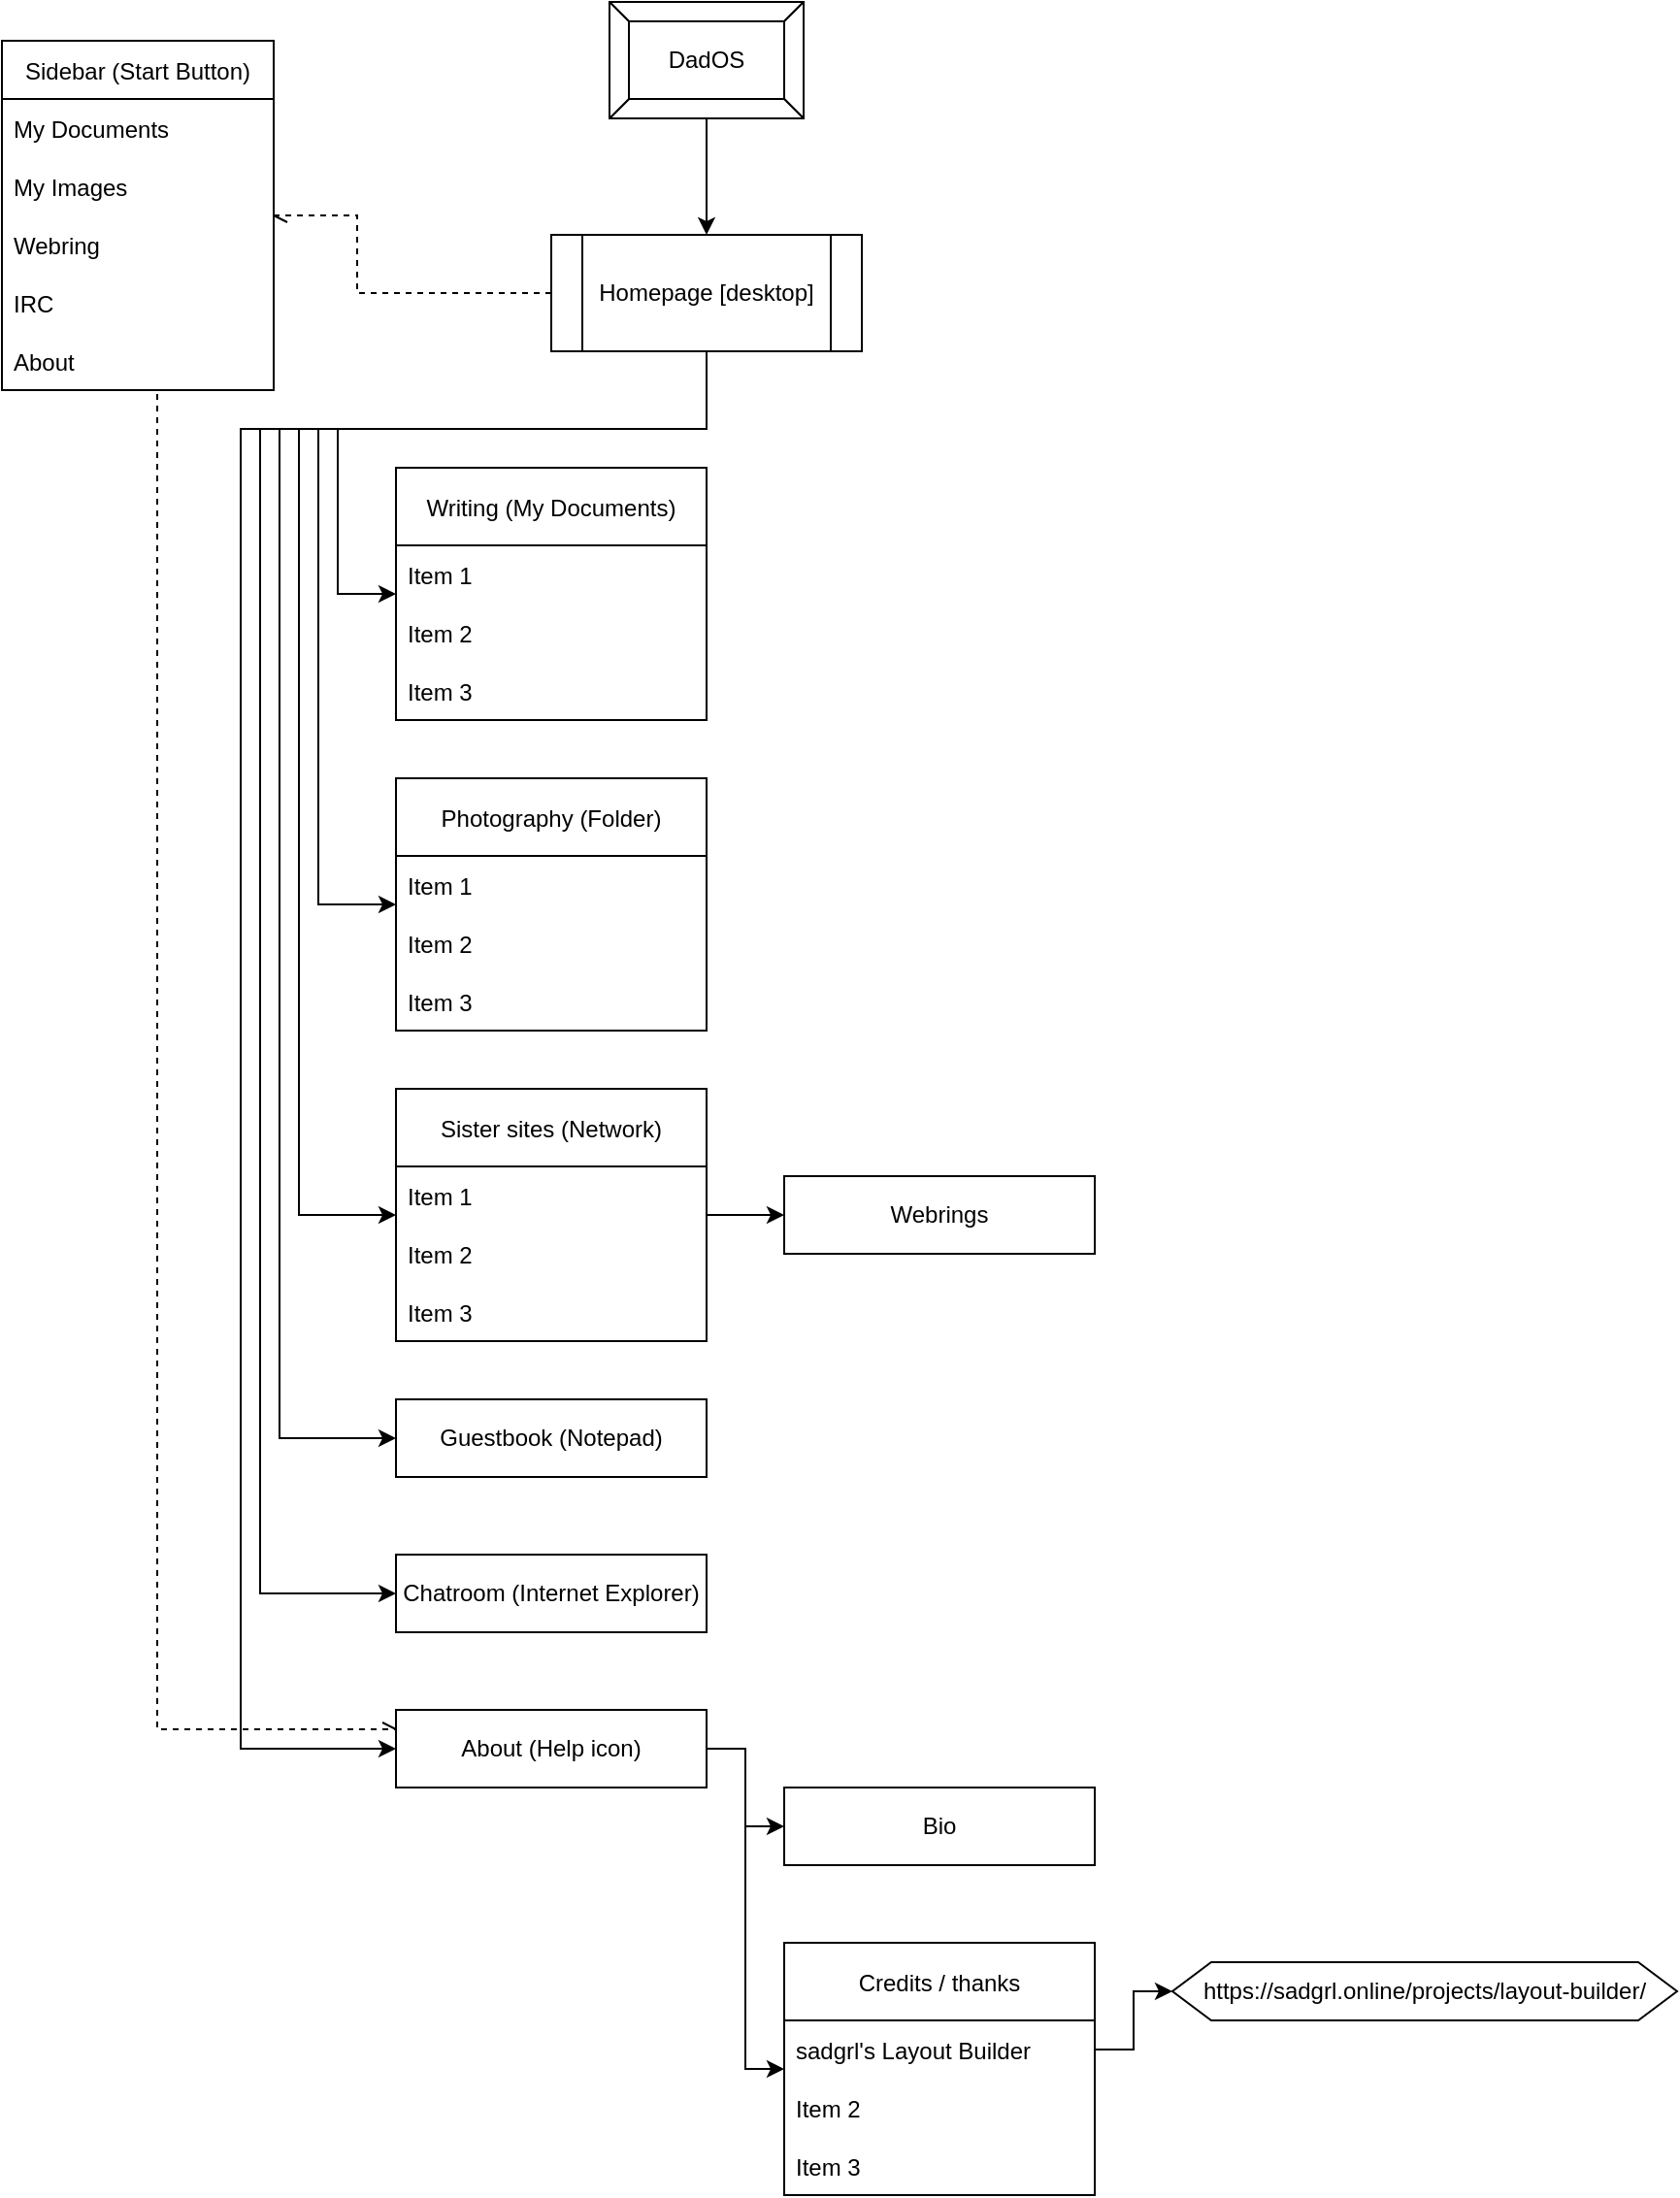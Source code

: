 <mxfile version="20.5.2" type="onedrive"><diagram name="Page-1" id="2c0d36ab-eaac-3732-788b-9136903baeff"><mxGraphModel grid="1" page="1" gridSize="10" guides="1" tooltips="1" connect="1" arrows="1" fold="1" pageScale="1.5" pageWidth="1169" pageHeight="827" background="none" math="0" shadow="0"><root><mxCell id="0"/><mxCell id="1" parent="0"/><mxCell id="g5wH9F-Kzj5jRo30LGMI-151" style="edgeStyle=orthogonalEdgeStyle;rounded=0;orthogonalLoop=1;jettySize=auto;html=1;entryX=0;entryY=0.5;entryDx=0;entryDy=0;exitX=0.5;exitY=1;exitDx=0;exitDy=0;" edge="1" parent="1" source="g5wH9F-Kzj5jRo30LGMI-126" target="g5wH9F-Kzj5jRo30LGMI-143"><mxGeometry relative="1" as="geometry"><Array as="points"><mxPoint x="883" y="290"/><mxPoint x="683" y="290"/><mxPoint x="683" y="535"/></Array></mxGeometry></mxCell><mxCell id="g5wH9F-Kzj5jRo30LGMI-152" style="edgeStyle=orthogonalEdgeStyle;rounded=0;orthogonalLoop=1;jettySize=auto;html=1;exitX=0.5;exitY=1;exitDx=0;exitDy=0;entryX=0;entryY=0.5;entryDx=0;entryDy=0;" edge="1" parent="1" source="g5wH9F-Kzj5jRo30LGMI-126" target="g5wH9F-Kzj5jRo30LGMI-139"><mxGeometry relative="1" as="geometry"><mxPoint x="363" y="310" as="targetPoint"/><Array as="points"><mxPoint x="883" y="290"/><mxPoint x="693" y="290"/><mxPoint x="693" y="375"/></Array></mxGeometry></mxCell><mxCell id="g5wH9F-Kzj5jRo30LGMI-158" style="edgeStyle=orthogonalEdgeStyle;rounded=0;orthogonalLoop=1;jettySize=auto;html=1;entryX=1;entryY=0.5;entryDx=0;entryDy=0;dashed=1;exitX=0;exitY=0.5;exitDx=0;exitDy=0;endArrow=openAsync;endFill=0;" edge="1" parent="1" source="g5wH9F-Kzj5jRo30LGMI-126" target="g5wH9F-Kzj5jRo30LGMI-154"><mxGeometry relative="1" as="geometry"><mxPoint x="623" y="190" as="targetPoint"/><Array as="points"><mxPoint x="703" y="220"/><mxPoint x="703" y="180"/></Array></mxGeometry></mxCell><mxCell id="G39aBKThxaS1sTjMxnw0-1" style="edgeStyle=orthogonalEdgeStyle;rounded=0;orthogonalLoop=1;jettySize=auto;html=1;entryX=0;entryY=0.5;entryDx=0;entryDy=0;exitX=0.5;exitY=1;exitDx=0;exitDy=0;" edge="1" parent="1" source="g5wH9F-Kzj5jRo30LGMI-126" target="g5wH9F-Kzj5jRo30LGMI-153"><mxGeometry relative="1" as="geometry"><Array as="points"><mxPoint x="883" y="290"/><mxPoint x="663" y="290"/><mxPoint x="663" y="810"/></Array></mxGeometry></mxCell><mxCell id="G39aBKThxaS1sTjMxnw0-7" style="edgeStyle=orthogonalEdgeStyle;rounded=0;orthogonalLoop=1;jettySize=auto;html=1;entryX=0;entryY=0.5;entryDx=0;entryDy=0;exitX=0.5;exitY=1;exitDx=0;exitDy=0;" edge="1" parent="1" source="g5wH9F-Kzj5jRo30LGMI-126" target="G39aBKThxaS1sTjMxnw0-2"><mxGeometry relative="1" as="geometry"><Array as="points"><mxPoint x="883" y="290"/><mxPoint x="673" y="290"/><mxPoint x="673" y="695"/></Array></mxGeometry></mxCell><mxCell id="G39aBKThxaS1sTjMxnw0-8" style="edgeStyle=orthogonalEdgeStyle;rounded=0;orthogonalLoop=1;jettySize=auto;html=1;entryX=0;entryY=0.5;entryDx=0;entryDy=0;exitX=0.5;exitY=1;exitDx=0;exitDy=0;" edge="1" parent="1" source="g5wH9F-Kzj5jRo30LGMI-126" target="G39aBKThxaS1sTjMxnw0-6"><mxGeometry relative="1" as="geometry"><Array as="points"><mxPoint x="883" y="290"/><mxPoint x="643" y="290"/><mxPoint x="643" y="970"/></Array></mxGeometry></mxCell><mxCell id="G39aBKThxaS1sTjMxnw0-17" style="edgeStyle=orthogonalEdgeStyle;rounded=0;orthogonalLoop=1;jettySize=auto;html=1;entryX=0;entryY=0.5;entryDx=0;entryDy=0;" edge="1" parent="1" source="g5wH9F-Kzj5jRo30LGMI-126" target="G39aBKThxaS1sTjMxnw0-15"><mxGeometry relative="1" as="geometry"><Array as="points"><mxPoint x="883" y="290"/><mxPoint x="653" y="290"/><mxPoint x="653" y="890"/></Array></mxGeometry></mxCell><mxCell id="g5wH9F-Kzj5jRo30LGMI-126" value="Homepage [desktop]" style="shape=process;whiteSpace=wrap;html=1;backgroundOutline=1;fontFamily=Helvetica;fontSize=12;fontColor=default;align=center;strokeColor=default;fillColor=default;" vertex="1" parent="1"><mxGeometry x="803" y="190" width="160" height="60" as="geometry"/></mxCell><mxCell id="g5wH9F-Kzj5jRo30LGMI-139" value="Writing (My Documents)" style="swimlane;fontStyle=0;childLayout=stackLayout;horizontal=1;startSize=40;horizontalStack=0;resizeParent=1;resizeParentMax=0;resizeLast=0;collapsible=1;marginBottom=0;" vertex="1" parent="1"><mxGeometry x="723" y="310" width="160" height="130" as="geometry"><mxRectangle x="700" y="200" width="160" height="40" as="alternateBounds"/></mxGeometry></mxCell><mxCell id="g5wH9F-Kzj5jRo30LGMI-140" value="Item 1" style="text;strokeColor=none;fillColor=none;align=left;verticalAlign=middle;spacingLeft=4;spacingRight=4;overflow=hidden;points=[[0,0.5],[1,0.5]];portConstraint=eastwest;rotatable=0;" vertex="1" parent="g5wH9F-Kzj5jRo30LGMI-139"><mxGeometry y="40" width="160" height="30" as="geometry"/></mxCell><mxCell id="g5wH9F-Kzj5jRo30LGMI-141" value="Item 2" style="text;strokeColor=none;fillColor=none;align=left;verticalAlign=middle;spacingLeft=4;spacingRight=4;overflow=hidden;points=[[0,0.5],[1,0.5]];portConstraint=eastwest;rotatable=0;" vertex="1" parent="g5wH9F-Kzj5jRo30LGMI-139"><mxGeometry y="70" width="160" height="30" as="geometry"/></mxCell><mxCell id="g5wH9F-Kzj5jRo30LGMI-142" value="Item 3" style="text;strokeColor=none;fillColor=none;align=left;verticalAlign=middle;spacingLeft=4;spacingRight=4;overflow=hidden;points=[[0,0.5],[1,0.5]];portConstraint=eastwest;rotatable=0;" vertex="1" parent="g5wH9F-Kzj5jRo30LGMI-139"><mxGeometry y="100" width="160" height="30" as="geometry"/></mxCell><mxCell id="g5wH9F-Kzj5jRo30LGMI-143" value="Photography (Folder)" style="swimlane;fontStyle=0;childLayout=stackLayout;horizontal=1;startSize=40;horizontalStack=0;resizeParent=1;resizeParentMax=0;resizeLast=0;collapsible=1;marginBottom=0;" vertex="1" parent="1"><mxGeometry x="723" y="470" width="160" height="130" as="geometry"><mxRectangle x="700" y="360" width="160" height="40" as="alternateBounds"/></mxGeometry></mxCell><mxCell id="g5wH9F-Kzj5jRo30LGMI-144" value="Item 1" style="text;strokeColor=none;fillColor=none;align=left;verticalAlign=middle;spacingLeft=4;spacingRight=4;overflow=hidden;points=[[0,0.5],[1,0.5]];portConstraint=eastwest;rotatable=0;" vertex="1" parent="g5wH9F-Kzj5jRo30LGMI-143"><mxGeometry y="40" width="160" height="30" as="geometry"/></mxCell><mxCell id="g5wH9F-Kzj5jRo30LGMI-145" value="Item 2" style="text;strokeColor=none;fillColor=none;align=left;verticalAlign=middle;spacingLeft=4;spacingRight=4;overflow=hidden;points=[[0,0.5],[1,0.5]];portConstraint=eastwest;rotatable=0;" vertex="1" parent="g5wH9F-Kzj5jRo30LGMI-143"><mxGeometry y="70" width="160" height="30" as="geometry"/></mxCell><mxCell id="g5wH9F-Kzj5jRo30LGMI-146" value="Item 3" style="text;strokeColor=none;fillColor=none;align=left;verticalAlign=middle;spacingLeft=4;spacingRight=4;overflow=hidden;points=[[0,0.5],[1,0.5]];portConstraint=eastwest;rotatable=0;" vertex="1" parent="g5wH9F-Kzj5jRo30LGMI-143"><mxGeometry y="100" width="160" height="30" as="geometry"/></mxCell><mxCell id="g5wH9F-Kzj5jRo30LGMI-153" value="Guestbook (Notepad)" style="rounded=0;whiteSpace=wrap;html=1;" vertex="1" parent="1"><mxGeometry x="723" y="790" width="160" height="40" as="geometry"/></mxCell><mxCell id="g5wH9F-Kzj5jRo30LGMI-154" value="Sidebar (Start Button)" style="swimlane;fontStyle=0;childLayout=stackLayout;horizontal=1;startSize=30;horizontalStack=0;resizeParent=1;resizeParentMax=0;resizeLast=0;collapsible=1;marginBottom=0;" vertex="1" parent="1"><mxGeometry x="520" y="90" width="140" height="180" as="geometry"><mxRectangle x="520" y="160" width="160" height="30" as="alternateBounds"/></mxGeometry></mxCell><mxCell id="g5wH9F-Kzj5jRo30LGMI-155" value="My Documents" style="text;strokeColor=none;fillColor=none;align=left;verticalAlign=middle;spacingLeft=4;spacingRight=4;overflow=hidden;points=[[0,0.5],[1,0.5]];portConstraint=eastwest;rotatable=0;" vertex="1" parent="g5wH9F-Kzj5jRo30LGMI-154"><mxGeometry y="30" width="140" height="30" as="geometry"/></mxCell><mxCell id="g5wH9F-Kzj5jRo30LGMI-156" value="My Images" style="text;strokeColor=none;fillColor=none;align=left;verticalAlign=middle;spacingLeft=4;spacingRight=4;overflow=hidden;points=[[0,0.5],[1,0.5]];portConstraint=eastwest;rotatable=0;" vertex="1" parent="g5wH9F-Kzj5jRo30LGMI-154"><mxGeometry y="60" width="140" height="30" as="geometry"/></mxCell><mxCell id="g5wH9F-Kzj5jRo30LGMI-157" value="Webring" style="text;strokeColor=none;fillColor=none;align=left;verticalAlign=middle;spacingLeft=4;spacingRight=4;overflow=hidden;points=[[0,0.5],[1,0.5]];portConstraint=eastwest;rotatable=0;" vertex="1" parent="g5wH9F-Kzj5jRo30LGMI-154"><mxGeometry y="90" width="140" height="30" as="geometry"/></mxCell><mxCell id="GSVffN3znGVLirkq3mSQ-3" value="IRC" style="text;strokeColor=none;fillColor=none;align=left;verticalAlign=middle;spacingLeft=4;spacingRight=4;overflow=hidden;points=[[0,0.5],[1,0.5]];portConstraint=eastwest;rotatable=0;" vertex="1" parent="g5wH9F-Kzj5jRo30LGMI-154"><mxGeometry y="120" width="140" height="30" as="geometry"/></mxCell><mxCell id="GSVffN3znGVLirkq3mSQ-4" value="About" style="text;strokeColor=none;fillColor=none;align=left;verticalAlign=middle;spacingLeft=4;spacingRight=4;overflow=hidden;points=[[0,0.5],[1,0.5]];portConstraint=eastwest;rotatable=0;" vertex="1" parent="g5wH9F-Kzj5jRo30LGMI-154"><mxGeometry y="150" width="140" height="30" as="geometry"/></mxCell><mxCell id="G39aBKThxaS1sTjMxnw0-2" value="Sister sites (Network)" style="swimlane;fontStyle=0;childLayout=stackLayout;horizontal=1;startSize=40;horizontalStack=0;resizeParent=1;resizeParentMax=0;resizeLast=0;collapsible=1;marginBottom=0;" vertex="1" parent="1"><mxGeometry x="723" y="630" width="160" height="130" as="geometry"><mxRectangle x="723" y="630" width="160" height="40" as="alternateBounds"/></mxGeometry></mxCell><mxCell id="G39aBKThxaS1sTjMxnw0-3" value="Item 1" style="text;strokeColor=none;fillColor=none;align=left;verticalAlign=middle;spacingLeft=4;spacingRight=4;overflow=hidden;points=[[0,0.5],[1,0.5]];portConstraint=eastwest;rotatable=0;" vertex="1" parent="G39aBKThxaS1sTjMxnw0-2"><mxGeometry y="40" width="160" height="30" as="geometry"/></mxCell><mxCell id="G39aBKThxaS1sTjMxnw0-4" value="Item 2" style="text;strokeColor=none;fillColor=none;align=left;verticalAlign=middle;spacingLeft=4;spacingRight=4;overflow=hidden;points=[[0,0.5],[1,0.5]];portConstraint=eastwest;rotatable=0;" vertex="1" parent="G39aBKThxaS1sTjMxnw0-2"><mxGeometry y="70" width="160" height="30" as="geometry"/></mxCell><mxCell id="G39aBKThxaS1sTjMxnw0-5" value="Item 3" style="text;strokeColor=none;fillColor=none;align=left;verticalAlign=middle;spacingLeft=4;spacingRight=4;overflow=hidden;points=[[0,0.5],[1,0.5]];portConstraint=eastwest;rotatable=0;" vertex="1" parent="G39aBKThxaS1sTjMxnw0-2"><mxGeometry y="100" width="160" height="30" as="geometry"/></mxCell><mxCell id="G39aBKThxaS1sTjMxnw0-13" style="edgeStyle=orthogonalEdgeStyle;rounded=0;orthogonalLoop=1;jettySize=auto;html=1;entryX=0;entryY=0.5;entryDx=0;entryDy=0;" edge="1" parent="1" source="G39aBKThxaS1sTjMxnw0-2" target="G39aBKThxaS1sTjMxnw0-10"><mxGeometry relative="1" as="geometry"><mxPoint x="923" y="660" as="sourcePoint"/></mxGeometry></mxCell><mxCell id="G39aBKThxaS1sTjMxnw0-14" style="edgeStyle=orthogonalEdgeStyle;rounded=0;orthogonalLoop=1;jettySize=auto;html=1;entryX=0;entryY=0.5;entryDx=0;entryDy=0;" edge="1" parent="1" source="G39aBKThxaS1sTjMxnw0-6" target="G39aBKThxaS1sTjMxnw0-11"><mxGeometry relative="1" as="geometry"/></mxCell><mxCell id="G39aBKThxaS1sTjMxnw0-18" style="edgeStyle=orthogonalEdgeStyle;rounded=0;orthogonalLoop=1;jettySize=auto;html=1;endArrow=classic;endFill=1;entryX=0;entryY=0.5;entryDx=0;entryDy=0;" edge="1" parent="1" source="G39aBKThxaS1sTjMxnw0-6" target="G39aBKThxaS1sTjMxnw0-20"><mxGeometry relative="1" as="geometry"><mxPoint x="863" y="1100" as="targetPoint"/></mxGeometry></mxCell><mxCell id="G39aBKThxaS1sTjMxnw0-6" value="About (Help icon)" style="rounded=0;whiteSpace=wrap;html=1;" vertex="1" parent="1"><mxGeometry x="723" y="950" width="160" height="40" as="geometry"/></mxCell><mxCell id="G39aBKThxaS1sTjMxnw0-9" style="edgeStyle=orthogonalEdgeStyle;rounded=0;orthogonalLoop=1;jettySize=auto;html=1;exitX=0.5;exitY=1;exitDx=0;exitDy=0;dashed=1;entryX=0;entryY=0.25;entryDx=0;entryDy=0;endArrow=openAsync;endFill=0;" edge="1" parent="1" source="g5wH9F-Kzj5jRo30LGMI-154" target="G39aBKThxaS1sTjMxnw0-6"><mxGeometry relative="1" as="geometry"><mxPoint x="600" y="950" as="targetPoint"/><Array as="points"><mxPoint x="600" y="960"/></Array></mxGeometry></mxCell><mxCell id="G39aBKThxaS1sTjMxnw0-10" value="Webrings" style="rounded=0;whiteSpace=wrap;html=1;" vertex="1" parent="1"><mxGeometry x="923" y="675" width="160" height="40" as="geometry"/></mxCell><mxCell id="G39aBKThxaS1sTjMxnw0-11" value="Bio" style="rounded=0;whiteSpace=wrap;html=1;" vertex="1" parent="1"><mxGeometry x="923" y="990" width="160" height="40" as="geometry"/></mxCell><mxCell id="G39aBKThxaS1sTjMxnw0-15" value="Chatroom (Internet Explorer)" style="rounded=0;whiteSpace=wrap;html=1;" vertex="1" parent="1"><mxGeometry x="723" y="870" width="160" height="40" as="geometry"/></mxCell><mxCell id="G39aBKThxaS1sTjMxnw0-20" value="Credits / thanks" style="swimlane;fontStyle=0;childLayout=stackLayout;horizontal=1;startSize=40;horizontalStack=0;resizeParent=1;resizeParentMax=0;resizeLast=0;collapsible=1;marginBottom=0;" vertex="1" parent="1"><mxGeometry x="923" y="1070" width="160" height="130" as="geometry"><mxRectangle x="920" y="960" width="160" height="40" as="alternateBounds"/></mxGeometry></mxCell><mxCell id="G39aBKThxaS1sTjMxnw0-21" value="sadgrl's Layout Builder" style="text;strokeColor=none;fillColor=none;align=left;verticalAlign=middle;spacingLeft=4;spacingRight=4;overflow=hidden;points=[[0,0.5],[1,0.5]];portConstraint=eastwest;rotatable=0;" vertex="1" parent="G39aBKThxaS1sTjMxnw0-20"><mxGeometry y="40" width="160" height="30" as="geometry"/></mxCell><mxCell id="G39aBKThxaS1sTjMxnw0-22" value="Item 2" style="text;strokeColor=none;fillColor=none;align=left;verticalAlign=middle;spacingLeft=4;spacingRight=4;overflow=hidden;points=[[0,0.5],[1,0.5]];portConstraint=eastwest;rotatable=0;" vertex="1" parent="G39aBKThxaS1sTjMxnw0-20"><mxGeometry y="70" width="160" height="30" as="geometry"/></mxCell><mxCell id="G39aBKThxaS1sTjMxnw0-23" value="Item 3" style="text;strokeColor=none;fillColor=none;align=left;verticalAlign=middle;spacingLeft=4;spacingRight=4;overflow=hidden;points=[[0,0.5],[1,0.5]];portConstraint=eastwest;rotatable=0;" vertex="1" parent="G39aBKThxaS1sTjMxnw0-20"><mxGeometry y="100" width="160" height="30" as="geometry"/></mxCell><mxCell id="G39aBKThxaS1sTjMxnw0-26" value="https://sadgrl.online/projects/layout-builder/" style="shape=hexagon;perimeter=hexagonPerimeter2;whiteSpace=wrap;html=1;fixedSize=1;fontFamily=Helvetica;fontSize=12;fontColor=default;align=center;strokeColor=default;fillColor=default;" vertex="1" parent="1"><mxGeometry x="1123" y="1080" width="260" height="30" as="geometry"/></mxCell><mxCell id="G39aBKThxaS1sTjMxnw0-28" style="edgeStyle=orthogonalEdgeStyle;rounded=0;orthogonalLoop=1;jettySize=auto;html=1;endArrow=classic;endFill=1;" edge="1" parent="1" source="G39aBKThxaS1sTjMxnw0-21" target="G39aBKThxaS1sTjMxnw0-26"><mxGeometry relative="1" as="geometry"/></mxCell><mxCell id="GSVffN3znGVLirkq3mSQ-5" style="edgeStyle=orthogonalEdgeStyle;rounded=0;orthogonalLoop=1;jettySize=auto;html=1;" edge="1" parent="1" source="GSVffN3znGVLirkq3mSQ-2" target="g5wH9F-Kzj5jRo30LGMI-126"><mxGeometry relative="1" as="geometry"/></mxCell><mxCell id="GSVffN3znGVLirkq3mSQ-2" value="DadOS" style="labelPosition=center;verticalLabelPosition=middle;align=center;html=1;shape=mxgraph.basic.button;dx=10;whiteSpace=wrap;" vertex="1" parent="1"><mxGeometry x="833" y="70" width="100" height="60" as="geometry"/></mxCell></root></mxGraphModel></diagram></mxfile>
